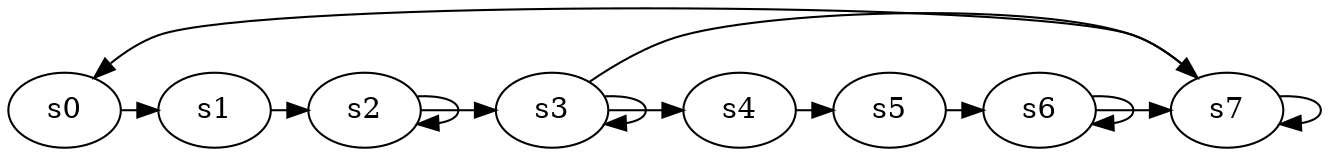 digraph game_0534_cycle_8 {
    s0 [name="s0", player=0];
    s1 [name="s1", player=0, target=1];
    s2 [name="s2", player=0];
    s3 [name="s3", player=0];
    s4 [name="s4", player=0];
    s5 [name="s5", player=1, target=1];
    s6 [name="s6", player=1];
    s7 [name="s7", player=0];

    s0 -> s1 [constraint="!(time % 3 == 0)"];
    s1 -> s2 [constraint="time % 2 == 0 || time % 2 == 1"];
    s2 -> s3 [constraint="time == 3 || time == 8 || time == 19 || time == 20 || time == 22"];
    s3 -> s4 [constraint="time % 7 == 4"];
    s4 -> s5 [constraint="time % 7 == 0"];
    s5 -> s6 [constraint="time == 8 || time == 9 || time == 11"];
    s6 -> s7 [constraint="time == 3 || time == 16"];
    s7 -> s0 [constraint="time == 1 || time == 3"];
    s2 -> s2 [constraint="time % 3 == 0"];
    s3 -> s3 [constraint="time % 3 == 0"];
    s3 -> s7 [constraint="time == 1 || time == 4 || time == 9"];
    s6 -> s6 [constraint="time % 3 == 0"];
    s7 -> s7 [constraint="time % 3 == 0"];
}
